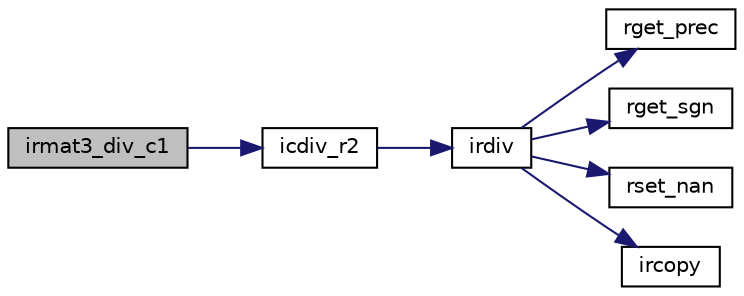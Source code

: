 digraph "irmat3_div_c1"
{
  edge [fontname="Helvetica",fontsize="10",labelfontname="Helvetica",labelfontsize="10"];
  node [fontname="Helvetica",fontsize="10",shape=record];
  rankdir="LR";
  Node345 [label="irmat3_div_c1",height=0.2,width=0.4,color="black", fillcolor="grey75", style="filled", fontcolor="black"];
  Node345 -> Node346 [color="midnightblue",fontsize="10",style="solid",fontname="Helvetica"];
  Node346 [label="icdiv_r2",height=0.2,width=0.4,color="black", fillcolor="white", style="filled",URL="$icmulti_8c.html#a341f97e8e9035e63c715fe51c29e6e90",tooltip="割り算 [z0,z1]=[x0,x1]/[y0,y1] "];
  Node346 -> Node347 [color="midnightblue",fontsize="10",style="solid",fontname="Helvetica"];
  Node347 [label="irdiv",height=0.2,width=0.4,color="black", fillcolor="white", style="filled",URL="$irmulti_8c.html#a7758aa632b1f979d363156f0957a4e67",tooltip="割り算 [z0,z1]=[x0,x1]/[y0,y1] "];
  Node347 -> Node348 [color="midnightblue",fontsize="10",style="solid",fontname="Helvetica"];
  Node348 [label="rget_prec",height=0.2,width=0.4,color="black", fillcolor="white", style="filled",URL="$is__rmulti_8h.html#ad9bc8d534620527dc3c46ef4c9d04442",tooltip="rmulti型の浮動小数点数の精度(ビット数)を取得. "];
  Node347 -> Node349 [color="midnightblue",fontsize="10",style="solid",fontname="Helvetica"];
  Node349 [label="rget_sgn",height=0.2,width=0.4,color="black", fillcolor="white", style="filled",URL="$is__rmulti_8h.html#a1eabb75964384f5b7057a0275385d4bb",tooltip="rmulti型の浮動小数点数の符号部の取得. "];
  Node347 -> Node350 [color="midnightblue",fontsize="10",style="solid",fontname="Helvetica"];
  Node350 [label="rset_nan",height=0.2,width=0.4,color="black", fillcolor="white", style="filled",URL="$is__rmulti_8h.html#a622a4d8500fd5744cdbb60a6efe2cf4c",tooltip="rmulti型の値をNaNに設定. "];
  Node347 -> Node351 [color="midnightblue",fontsize="10",style="solid",fontname="Helvetica"];
  Node351 [label="ircopy",height=0.2,width=0.4,color="black", fillcolor="white", style="filled",URL="$irmulti_8c.html#aaf2192a33e04cbba12da47550fde287e",tooltip="コピー [y0,y1]=[x0,x1]. "];
}

